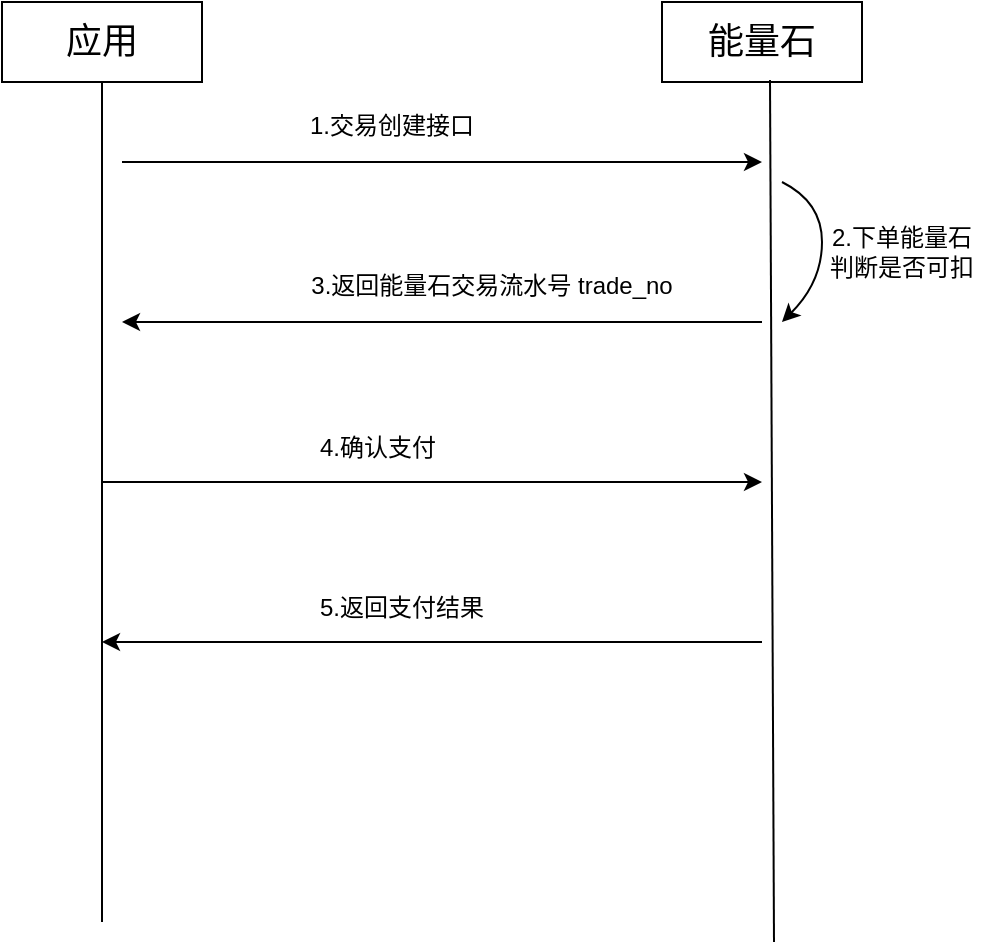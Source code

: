 <mxfile version="14.2.9" type="github"><diagram id="GnzU8eZ2AgWcuZcS46n4" name="Page-1"><mxGraphModel dx="946" dy="614" grid="1" gridSize="10" guides="1" tooltips="1" connect="1" arrows="1" fold="1" page="1" pageScale="1" pageWidth="827" pageHeight="1169" math="0" shadow="0"><root><mxCell id="0"/><mxCell id="1" parent="0"/><mxCell id="YJyPMQriDYBK7T8zSJiG-1" value="&lt;font style=&quot;font-size: 18px&quot;&gt;应用&lt;/font&gt;" style="rounded=0;whiteSpace=wrap;html=1;" vertex="1" parent="1"><mxGeometry x="150" y="40" width="100" height="40" as="geometry"/></mxCell><mxCell id="YJyPMQriDYBK7T8zSJiG-2" value="&lt;span style=&quot;font-size: 18px&quot;&gt;能量石&lt;/span&gt;" style="rounded=0;whiteSpace=wrap;html=1;" vertex="1" parent="1"><mxGeometry x="480" y="40" width="100" height="40" as="geometry"/></mxCell><mxCell id="YJyPMQriDYBK7T8zSJiG-3" value="" style="endArrow=none;html=1;entryX=0.5;entryY=1;entryDx=0;entryDy=0;" edge="1" parent="1" target="YJyPMQriDYBK7T8zSJiG-1"><mxGeometry width="50" height="50" relative="1" as="geometry"><mxPoint x="200" y="500" as="sourcePoint"/><mxPoint x="200" y="90" as="targetPoint"/></mxGeometry></mxCell><mxCell id="YJyPMQriDYBK7T8zSJiG-4" value="" style="endArrow=none;html=1;entryX=0.4;entryY=0.975;entryDx=0;entryDy=0;entryPerimeter=0;" edge="1" parent="1"><mxGeometry width="50" height="50" relative="1" as="geometry"><mxPoint x="536" y="510" as="sourcePoint"/><mxPoint x="534" y="79" as="targetPoint"/></mxGeometry></mxCell><mxCell id="YJyPMQriDYBK7T8zSJiG-5" value="" style="endArrow=classic;html=1;" edge="1" parent="1"><mxGeometry width="50" height="50" relative="1" as="geometry"><mxPoint x="210" y="120" as="sourcePoint"/><mxPoint x="530" y="120" as="targetPoint"/></mxGeometry></mxCell><mxCell id="YJyPMQriDYBK7T8zSJiG-9" value="1.交易创建接口" style="text;html=1;strokeColor=none;fillColor=none;align=center;verticalAlign=middle;whiteSpace=wrap;rounded=0;" vertex="1" parent="1"><mxGeometry x="240" y="87" width="210" height="30" as="geometry"/></mxCell><mxCell id="YJyPMQriDYBK7T8zSJiG-15" value="" style="endArrow=classic;html=1;" edge="1" parent="1"><mxGeometry width="50" height="50" relative="1" as="geometry"><mxPoint x="530" y="200" as="sourcePoint"/><mxPoint x="210" y="200" as="targetPoint"/></mxGeometry></mxCell><mxCell id="YJyPMQriDYBK7T8zSJiG-17" value="&lt;font style=&quot;font-size: 12px&quot;&gt;3.返回能量石交易流水号 trade_no&lt;/font&gt;" style="text;html=1;strokeColor=none;fillColor=none;align=center;verticalAlign=middle;whiteSpace=wrap;rounded=0;" vertex="1" parent="1"><mxGeometry x="300" y="172" width="190" height="20" as="geometry"/></mxCell><mxCell id="YJyPMQriDYBK7T8zSJiG-18" value="" style="endArrow=classic;html=1;" edge="1" parent="1"><mxGeometry width="50" height="50" relative="1" as="geometry"><mxPoint x="200" y="280" as="sourcePoint"/><mxPoint x="530" y="280" as="targetPoint"/></mxGeometry></mxCell><mxCell id="YJyPMQriDYBK7T8zSJiG-19" value="4.确认支付" style="text;html=1;strokeColor=none;fillColor=none;align=center;verticalAlign=middle;whiteSpace=wrap;rounded=0;" vertex="1" parent="1"><mxGeometry x="268" y="253" width="140" height="20" as="geometry"/></mxCell><mxCell id="YJyPMQriDYBK7T8zSJiG-20" value="" style="endArrow=classic;html=1;" edge="1" parent="1"><mxGeometry width="50" height="50" relative="1" as="geometry"><mxPoint x="530" y="360" as="sourcePoint"/><mxPoint x="200" y="360" as="targetPoint"/></mxGeometry></mxCell><mxCell id="YJyPMQriDYBK7T8zSJiG-22" value="5.返回支付结果" style="text;html=1;strokeColor=none;fillColor=none;align=center;verticalAlign=middle;whiteSpace=wrap;rounded=0;" vertex="1" parent="1"><mxGeometry x="290" y="333" width="120" height="20" as="geometry"/></mxCell><mxCell id="YJyPMQriDYBK7T8zSJiG-23" value="" style="curved=1;endArrow=classic;html=1;" edge="1" parent="1"><mxGeometry width="50" height="50" relative="1" as="geometry"><mxPoint x="540" y="130" as="sourcePoint"/><mxPoint x="540" y="200" as="targetPoint"/><Array as="points"><mxPoint x="560" y="140"/><mxPoint x="560" y="180"/></Array></mxGeometry></mxCell><mxCell id="YJyPMQriDYBK7T8zSJiG-24" value="2.下单能量石判断是否可扣" style="text;html=1;strokeColor=none;fillColor=none;align=center;verticalAlign=middle;whiteSpace=wrap;rounded=0;" vertex="1" parent="1"><mxGeometry x="560" y="130" width="80" height="70" as="geometry"/></mxCell></root></mxGraphModel></diagram></mxfile>